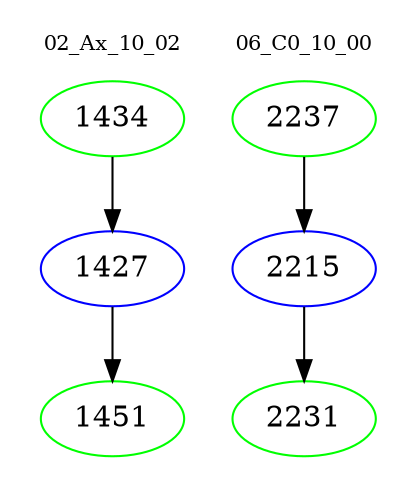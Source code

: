 digraph{
subgraph cluster_0 {
color = white
label = "02_Ax_10_02";
fontsize=10;
T0_1434 [label="1434", color="green"]
T0_1434 -> T0_1427 [color="black"]
T0_1427 [label="1427", color="blue"]
T0_1427 -> T0_1451 [color="black"]
T0_1451 [label="1451", color="green"]
}
subgraph cluster_1 {
color = white
label = "06_C0_10_00";
fontsize=10;
T1_2237 [label="2237", color="green"]
T1_2237 -> T1_2215 [color="black"]
T1_2215 [label="2215", color="blue"]
T1_2215 -> T1_2231 [color="black"]
T1_2231 [label="2231", color="green"]
}
}
